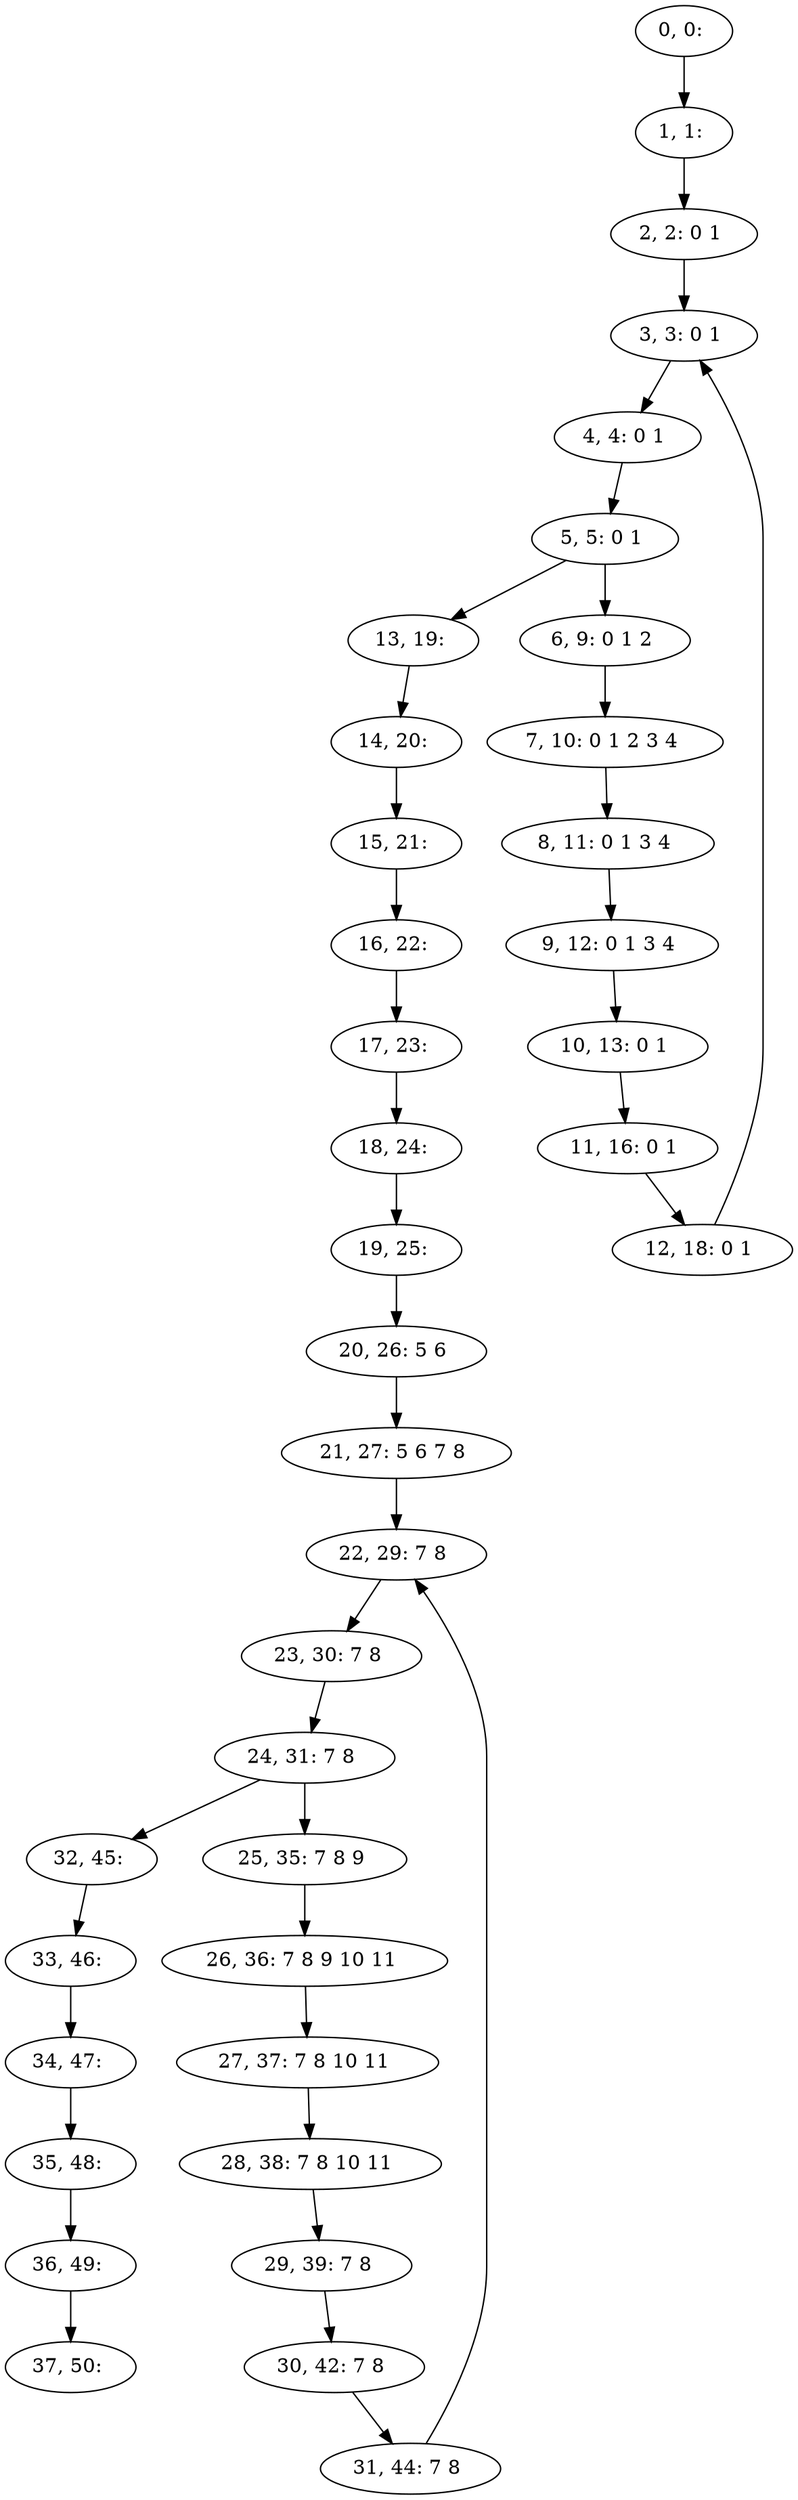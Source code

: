digraph G {
0[label="0, 0: "];
1[label="1, 1: "];
2[label="2, 2: 0 1 "];
3[label="3, 3: 0 1 "];
4[label="4, 4: 0 1 "];
5[label="5, 5: 0 1 "];
6[label="6, 9: 0 1 2 "];
7[label="7, 10: 0 1 2 3 4 "];
8[label="8, 11: 0 1 3 4 "];
9[label="9, 12: 0 1 3 4 "];
10[label="10, 13: 0 1 "];
11[label="11, 16: 0 1 "];
12[label="12, 18: 0 1 "];
13[label="13, 19: "];
14[label="14, 20: "];
15[label="15, 21: "];
16[label="16, 22: "];
17[label="17, 23: "];
18[label="18, 24: "];
19[label="19, 25: "];
20[label="20, 26: 5 6 "];
21[label="21, 27: 5 6 7 8 "];
22[label="22, 29: 7 8 "];
23[label="23, 30: 7 8 "];
24[label="24, 31: 7 8 "];
25[label="25, 35: 7 8 9 "];
26[label="26, 36: 7 8 9 10 11 "];
27[label="27, 37: 7 8 10 11 "];
28[label="28, 38: 7 8 10 11 "];
29[label="29, 39: 7 8 "];
30[label="30, 42: 7 8 "];
31[label="31, 44: 7 8 "];
32[label="32, 45: "];
33[label="33, 46: "];
34[label="34, 47: "];
35[label="35, 48: "];
36[label="36, 49: "];
37[label="37, 50: "];
0->1 ;
1->2 ;
2->3 ;
3->4 ;
4->5 ;
5->6 ;
5->13 ;
6->7 ;
7->8 ;
8->9 ;
9->10 ;
10->11 ;
11->12 ;
12->3 ;
13->14 ;
14->15 ;
15->16 ;
16->17 ;
17->18 ;
18->19 ;
19->20 ;
20->21 ;
21->22 ;
22->23 ;
23->24 ;
24->25 ;
24->32 ;
25->26 ;
26->27 ;
27->28 ;
28->29 ;
29->30 ;
30->31 ;
31->22 ;
32->33 ;
33->34 ;
34->35 ;
35->36 ;
36->37 ;
}

